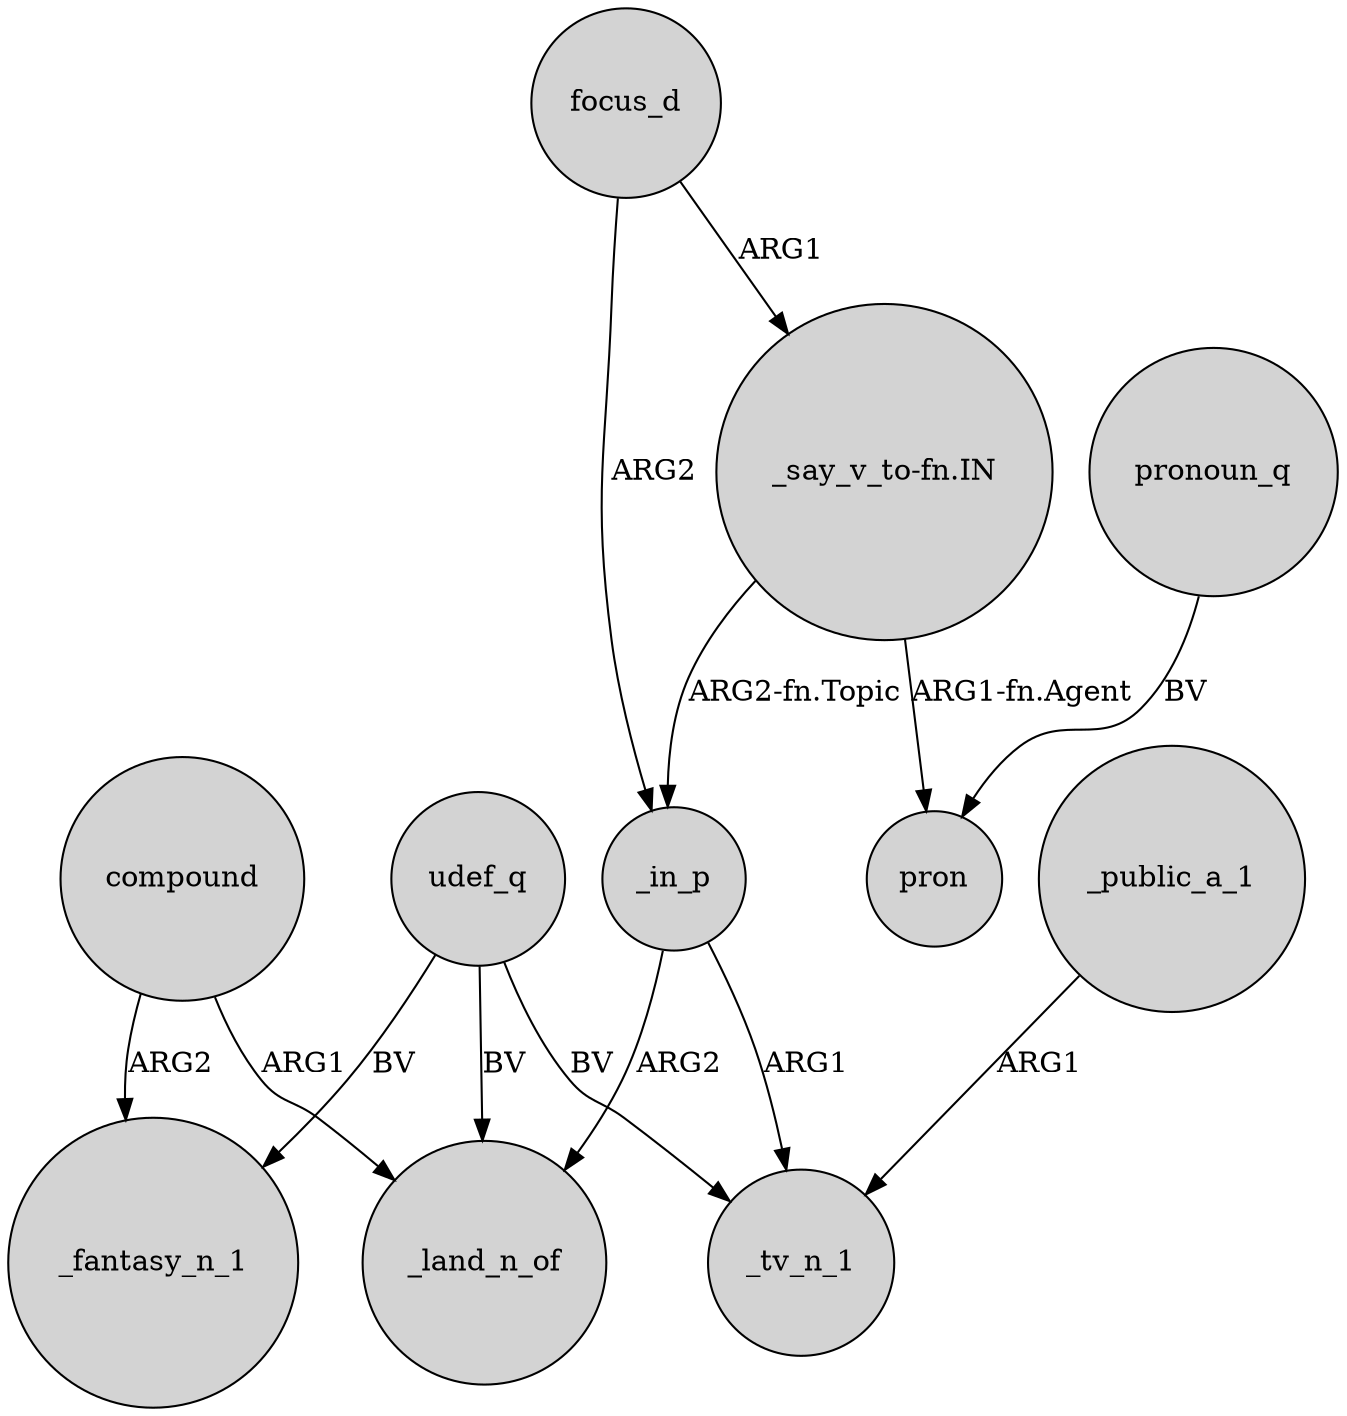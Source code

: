 digraph {
	node [shape=circle style=filled]
	_public_a_1 -> _tv_n_1 [label=ARG1]
	"_say_v_to-fn.IN" -> _in_p [label="ARG2-fn.Topic"]
	compound -> _fantasy_n_1 [label=ARG2]
	_in_p -> _tv_n_1 [label=ARG1]
	_in_p -> _land_n_of [label=ARG2]
	udef_q -> _land_n_of [label=BV]
	udef_q -> _fantasy_n_1 [label=BV]
	compound -> _land_n_of [label=ARG1]
	udef_q -> _tv_n_1 [label=BV]
	focus_d -> _in_p [label=ARG2]
	focus_d -> "_say_v_to-fn.IN" [label=ARG1]
	"_say_v_to-fn.IN" -> pron [label="ARG1-fn.Agent"]
	pronoun_q -> pron [label=BV]
}
